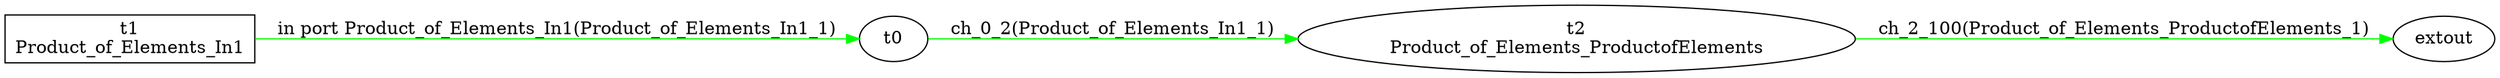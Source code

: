 digraph csp {
	graph [rankdir=LR];
	Product_of_Elements_ProductofElements	 [label="t2\nProduct_of_Elements_ProductofElements"];
	t0 -> Product_of_Elements_ProductofElements	 [color=green,
		label="ch_0_2(Product_of_Elements_In1_1)"];
	extout	 [label=extout];
	Product_of_Elements_In1	 [label="t1\nProduct_of_Elements_In1",
		shape=box];
	Product_of_Elements_In1 -> t0	 [color=green,
		label="in port Product_of_Elements_In1(Product_of_Elements_In1_1)"];
	Product_of_Elements_ProductofElements -> extout	 [color=green,
		label="ch_2_100(Product_of_Elements_ProductofElements_1)"];
}
